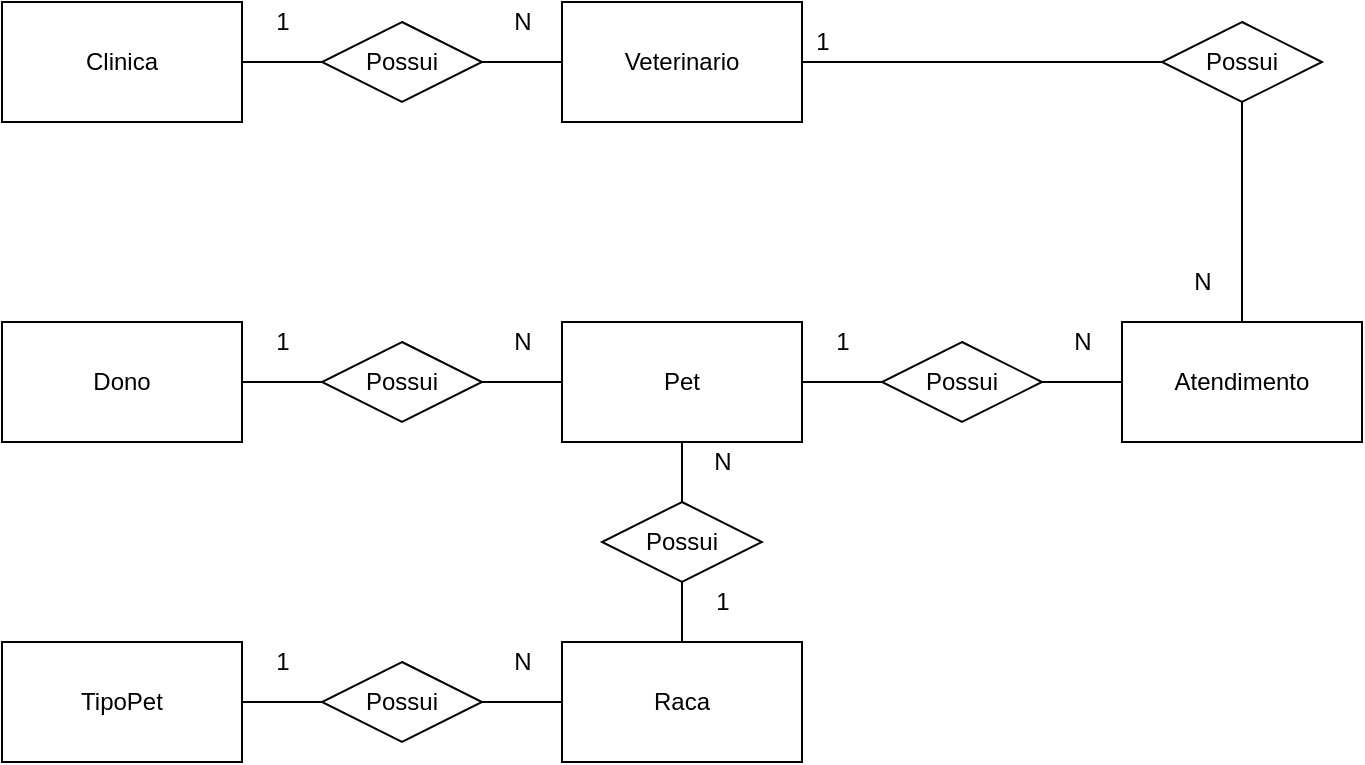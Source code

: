 <mxfile version="12.5.8" type="device" pages="2"><diagram id="ogxO0skLfenDMtudLpQN" name="Conceitual"><mxGraphModel dx="731" dy="429" grid="1" gridSize="10" guides="1" tooltips="1" connect="1" arrows="1" fold="1" page="1" pageScale="1" pageWidth="827" pageHeight="1169" math="0" shadow="0"><root><mxCell id="0"/><mxCell id="1" parent="0"/><mxCell id="xyBlKmj3z_xtf8f9GME4-9" style="edgeStyle=orthogonalEdgeStyle;rounded=0;orthogonalLoop=1;jettySize=auto;html=1;endArrow=none;endFill=0;" parent="1" source="xyBlKmj3z_xtf8f9GME4-1" target="xyBlKmj3z_xtf8f9GME4-8" edge="1"><mxGeometry relative="1" as="geometry"/></mxCell><mxCell id="xyBlKmj3z_xtf8f9GME4-1" value="Clinica" style="rounded=0;whiteSpace=wrap;html=1;" parent="1" vertex="1"><mxGeometry x="80" y="40" width="120" height="60" as="geometry"/></mxCell><mxCell id="xyBlKmj3z_xtf8f9GME4-31" style="edgeStyle=orthogonalEdgeStyle;rounded=0;orthogonalLoop=1;jettySize=auto;html=1;endArrow=none;endFill=0;" parent="1" source="xyBlKmj3z_xtf8f9GME4-2" target="xyBlKmj3z_xtf8f9GME4-28" edge="1"><mxGeometry relative="1" as="geometry"/></mxCell><mxCell id="xyBlKmj3z_xtf8f9GME4-2" value="Veterinario" style="rounded=0;whiteSpace=wrap;html=1;" parent="1" vertex="1"><mxGeometry x="360" y="40" width="120" height="60" as="geometry"/></mxCell><mxCell id="xyBlKmj3z_xtf8f9GME4-16" style="edgeStyle=orthogonalEdgeStyle;rounded=0;orthogonalLoop=1;jettySize=auto;html=1;endArrow=none;endFill=0;" parent="1" source="xyBlKmj3z_xtf8f9GME4-3" target="xyBlKmj3z_xtf8f9GME4-13" edge="1"><mxGeometry relative="1" as="geometry"/></mxCell><mxCell id="xyBlKmj3z_xtf8f9GME4-3" value="Dono" style="rounded=0;whiteSpace=wrap;html=1;" parent="1" vertex="1"><mxGeometry x="80" y="200" width="120" height="60" as="geometry"/></mxCell><mxCell id="xyBlKmj3z_xtf8f9GME4-21" style="edgeStyle=orthogonalEdgeStyle;rounded=0;orthogonalLoop=1;jettySize=auto;html=1;endArrow=none;endFill=0;" parent="1" source="xyBlKmj3z_xtf8f9GME4-4" target="xyBlKmj3z_xtf8f9GME4-18" edge="1"><mxGeometry relative="1" as="geometry"/></mxCell><mxCell id="xyBlKmj3z_xtf8f9GME4-4" value="TipoPet" style="rounded=0;whiteSpace=wrap;html=1;" parent="1" vertex="1"><mxGeometry x="80" y="360" width="120" height="60" as="geometry"/></mxCell><mxCell id="xyBlKmj3z_xtf8f9GME4-5" value="Raca" style="rounded=0;whiteSpace=wrap;html=1;" parent="1" vertex="1"><mxGeometry x="360" y="360" width="120" height="60" as="geometry"/></mxCell><mxCell id="xyBlKmj3z_xtf8f9GME4-24" style="edgeStyle=orthogonalEdgeStyle;rounded=0;orthogonalLoop=1;jettySize=auto;html=1;entryX=0.5;entryY=0;entryDx=0;entryDy=0;endArrow=none;endFill=0;" parent="1" source="xyBlKmj3z_xtf8f9GME4-6" target="xyBlKmj3z_xtf8f9GME4-23" edge="1"><mxGeometry relative="1" as="geometry"/></mxCell><mxCell id="xyBlKmj3z_xtf8f9GME4-39" style="edgeStyle=orthogonalEdgeStyle;rounded=0;orthogonalLoop=1;jettySize=auto;html=1;entryX=0;entryY=0.5;entryDx=0;entryDy=0;endArrow=none;endFill=0;" parent="1" source="xyBlKmj3z_xtf8f9GME4-6" target="xyBlKmj3z_xtf8f9GME4-36" edge="1"><mxGeometry relative="1" as="geometry"/></mxCell><mxCell id="xyBlKmj3z_xtf8f9GME4-6" value="Pet" style="rounded=0;whiteSpace=wrap;html=1;" parent="1" vertex="1"><mxGeometry x="360" y="200" width="120" height="60" as="geometry"/></mxCell><mxCell id="xyBlKmj3z_xtf8f9GME4-40" style="edgeStyle=orthogonalEdgeStyle;rounded=0;orthogonalLoop=1;jettySize=auto;html=1;endArrow=none;endFill=0;" parent="1" source="xyBlKmj3z_xtf8f9GME4-7" target="xyBlKmj3z_xtf8f9GME4-36" edge="1"><mxGeometry relative="1" as="geometry"/></mxCell><mxCell id="xyBlKmj3z_xtf8f9GME4-7" value="Atendimento" style="rounded=0;whiteSpace=wrap;html=1;" parent="1" vertex="1"><mxGeometry x="640" y="200" width="120" height="60" as="geometry"/></mxCell><mxCell id="xyBlKmj3z_xtf8f9GME4-10" style="edgeStyle=orthogonalEdgeStyle;rounded=0;orthogonalLoop=1;jettySize=auto;html=1;endArrow=none;endFill=0;" parent="1" source="xyBlKmj3z_xtf8f9GME4-8" target="xyBlKmj3z_xtf8f9GME4-2" edge="1"><mxGeometry relative="1" as="geometry"/></mxCell><mxCell id="xyBlKmj3z_xtf8f9GME4-8" value="Possui" style="rhombus;whiteSpace=wrap;html=1;" parent="1" vertex="1"><mxGeometry x="240" y="50" width="80" height="40" as="geometry"/></mxCell><mxCell id="xyBlKmj3z_xtf8f9GME4-11" value="1" style="text;html=1;align=center;verticalAlign=middle;resizable=0;points=[];autosize=1;" parent="1" vertex="1"><mxGeometry x="210" y="40" width="20" height="20" as="geometry"/></mxCell><mxCell id="xyBlKmj3z_xtf8f9GME4-12" value="N" style="text;html=1;align=center;verticalAlign=middle;resizable=0;points=[];autosize=1;" parent="1" vertex="1"><mxGeometry x="330" y="40" width="20" height="20" as="geometry"/></mxCell><mxCell id="xyBlKmj3z_xtf8f9GME4-17" style="edgeStyle=orthogonalEdgeStyle;rounded=0;orthogonalLoop=1;jettySize=auto;html=1;endArrow=none;endFill=0;" parent="1" source="xyBlKmj3z_xtf8f9GME4-13" target="xyBlKmj3z_xtf8f9GME4-6" edge="1"><mxGeometry relative="1" as="geometry"/></mxCell><mxCell id="xyBlKmj3z_xtf8f9GME4-13" value="Possui" style="rhombus;whiteSpace=wrap;html=1;" parent="1" vertex="1"><mxGeometry x="240" y="210" width="80" height="40" as="geometry"/></mxCell><mxCell id="xyBlKmj3z_xtf8f9GME4-14" value="1" style="text;html=1;align=center;verticalAlign=middle;resizable=0;points=[];autosize=1;" parent="1" vertex="1"><mxGeometry x="210" y="200" width="20" height="20" as="geometry"/></mxCell><mxCell id="xyBlKmj3z_xtf8f9GME4-15" value="N" style="text;html=1;align=center;verticalAlign=middle;resizable=0;points=[];autosize=1;" parent="1" vertex="1"><mxGeometry x="330" y="200" width="20" height="20" as="geometry"/></mxCell><mxCell id="xyBlKmj3z_xtf8f9GME4-22" style="edgeStyle=orthogonalEdgeStyle;rounded=0;orthogonalLoop=1;jettySize=auto;html=1;endArrow=none;endFill=0;" parent="1" source="xyBlKmj3z_xtf8f9GME4-18" target="xyBlKmj3z_xtf8f9GME4-5" edge="1"><mxGeometry relative="1" as="geometry"/></mxCell><mxCell id="xyBlKmj3z_xtf8f9GME4-18" value="Possui" style="rhombus;whiteSpace=wrap;html=1;" parent="1" vertex="1"><mxGeometry x="240" y="370" width="80" height="40" as="geometry"/></mxCell><mxCell id="xyBlKmj3z_xtf8f9GME4-19" value="1" style="text;html=1;align=center;verticalAlign=middle;resizable=0;points=[];autosize=1;" parent="1" vertex="1"><mxGeometry x="210" y="360" width="20" height="20" as="geometry"/></mxCell><mxCell id="xyBlKmj3z_xtf8f9GME4-20" value="N" style="text;html=1;align=center;verticalAlign=middle;resizable=0;points=[];autosize=1;" parent="1" vertex="1"><mxGeometry x="330" y="360" width="20" height="20" as="geometry"/></mxCell><mxCell id="xyBlKmj3z_xtf8f9GME4-25" style="edgeStyle=orthogonalEdgeStyle;rounded=0;orthogonalLoop=1;jettySize=auto;html=1;endArrow=none;endFill=0;" parent="1" source="xyBlKmj3z_xtf8f9GME4-23" target="xyBlKmj3z_xtf8f9GME4-5" edge="1"><mxGeometry relative="1" as="geometry"/></mxCell><mxCell id="xyBlKmj3z_xtf8f9GME4-23" value="Possui" style="rhombus;whiteSpace=wrap;html=1;" parent="1" vertex="1"><mxGeometry x="380" y="290" width="80" height="40" as="geometry"/></mxCell><mxCell id="xyBlKmj3z_xtf8f9GME4-26" value="1" style="text;html=1;align=center;verticalAlign=middle;resizable=0;points=[];autosize=1;" parent="1" vertex="1"><mxGeometry x="430" y="330" width="20" height="20" as="geometry"/></mxCell><mxCell id="xyBlKmj3z_xtf8f9GME4-27" value="N" style="text;html=1;align=center;verticalAlign=middle;resizable=0;points=[];autosize=1;" parent="1" vertex="1"><mxGeometry x="430" y="260" width="20" height="20" as="geometry"/></mxCell><mxCell id="xyBlKmj3z_xtf8f9GME4-35" style="edgeStyle=orthogonalEdgeStyle;rounded=0;orthogonalLoop=1;jettySize=auto;html=1;endArrow=none;endFill=0;" parent="1" source="xyBlKmj3z_xtf8f9GME4-28" target="xyBlKmj3z_xtf8f9GME4-7" edge="1"><mxGeometry relative="1" as="geometry"/></mxCell><mxCell id="xyBlKmj3z_xtf8f9GME4-28" value="Possui" style="rhombus;whiteSpace=wrap;html=1;" parent="1" vertex="1"><mxGeometry x="660" y="50" width="80" height="40" as="geometry"/></mxCell><mxCell id="xyBlKmj3z_xtf8f9GME4-29" value="1" style="text;html=1;align=center;verticalAlign=middle;resizable=0;points=[];autosize=1;" parent="1" vertex="1"><mxGeometry x="480" y="50" width="20" height="20" as="geometry"/></mxCell><mxCell id="xyBlKmj3z_xtf8f9GME4-30" value="N" style="text;html=1;align=center;verticalAlign=middle;resizable=0;points=[];autosize=1;" parent="1" vertex="1"><mxGeometry x="670" y="170" width="20" height="20" as="geometry"/></mxCell><mxCell id="xyBlKmj3z_xtf8f9GME4-36" value="Possui" style="rhombus;whiteSpace=wrap;html=1;" parent="1" vertex="1"><mxGeometry x="520" y="210" width="80" height="40" as="geometry"/></mxCell><mxCell id="xyBlKmj3z_xtf8f9GME4-37" value="1" style="text;html=1;align=center;verticalAlign=middle;resizable=0;points=[];autosize=1;" parent="1" vertex="1"><mxGeometry x="490" y="200" width="20" height="20" as="geometry"/></mxCell><mxCell id="xyBlKmj3z_xtf8f9GME4-38" value="N" style="text;html=1;align=center;verticalAlign=middle;resizable=0;points=[];autosize=1;" parent="1" vertex="1"><mxGeometry x="610" y="200" width="20" height="20" as="geometry"/></mxCell></root></mxGraphModel></diagram><diagram id="gk6ERHI9ESn1D6OWQBtR" name="Logico"><mxGraphModel dx="731" dy="429" grid="1" gridSize="10" guides="1" tooltips="1" connect="1" arrows="1" fold="1" page="1" pageScale="1" pageWidth="827" pageHeight="1169" math="0" shadow="0"><root><mxCell id="oYzvYc3jMlf9KRcuIgsZ-0"/><mxCell id="oYzvYc3jMlf9KRcuIgsZ-1" parent="oYzvYc3jMlf9KRcuIgsZ-0"/><mxCell id="oYzvYc3jMlf9KRcuIgsZ-2" value="Clinica" style="swimlane;fontStyle=0;childLayout=stackLayout;horizontal=1;startSize=26;fillColor=#e0e0e0;horizontalStack=0;resizeParent=1;resizeParentMax=0;resizeLast=0;collapsible=1;marginBottom=0;swimlaneFillColor=#ffffff;align=center;fontSize=14;" parent="oYzvYc3jMlf9KRcuIgsZ-1" vertex="1"><mxGeometry x="40" y="20" width="160" height="118" as="geometry"/></mxCell><mxCell id="oYzvYc3jMlf9KRcuIgsZ-3" value="IdClinica" style="shape=partialRectangle;top=0;left=0;right=0;bottom=1;align=left;verticalAlign=middle;fillColor=none;spacingLeft=34;spacingRight=4;overflow=hidden;rotatable=0;points=[[0,0.5],[1,0.5]];portConstraint=eastwest;dropTarget=0;fontStyle=5;fontSize=12;" parent="oYzvYc3jMlf9KRcuIgsZ-2" vertex="1"><mxGeometry y="26" width="160" height="30" as="geometry"/></mxCell><mxCell id="oYzvYc3jMlf9KRcuIgsZ-4" value="PK" style="shape=partialRectangle;top=0;left=0;bottom=0;fillColor=none;align=left;verticalAlign=middle;spacingLeft=4;spacingRight=4;overflow=hidden;rotatable=0;points=[];portConstraint=eastwest;part=1;fontSize=12;" parent="oYzvYc3jMlf9KRcuIgsZ-3" vertex="1" connectable="0"><mxGeometry width="30" height="30" as="geometry"/></mxCell><mxCell id="oYzvYc3jMlf9KRcuIgsZ-5" value="RazaoSocial" style="shape=partialRectangle;top=0;left=0;right=0;bottom=0;align=left;verticalAlign=top;fillColor=none;spacingLeft=34;spacingRight=4;overflow=hidden;rotatable=0;points=[[0,0.5],[1,0.5]];portConstraint=eastwest;dropTarget=0;fontSize=12;" parent="oYzvYc3jMlf9KRcuIgsZ-2" vertex="1"><mxGeometry y="56" width="160" height="26" as="geometry"/></mxCell><mxCell id="oYzvYc3jMlf9KRcuIgsZ-6" value="" style="shape=partialRectangle;top=0;left=0;bottom=0;fillColor=none;align=left;verticalAlign=top;spacingLeft=4;spacingRight=4;overflow=hidden;rotatable=0;points=[];portConstraint=eastwest;part=1;fontSize=12;" parent="oYzvYc3jMlf9KRcuIgsZ-5" vertex="1" connectable="0"><mxGeometry width="30" height="26" as="geometry"/></mxCell><mxCell id="oYzvYc3jMlf9KRcuIgsZ-7" value="Endereco" style="shape=partialRectangle;top=0;left=0;right=0;bottom=0;align=left;verticalAlign=top;fillColor=none;spacingLeft=34;spacingRight=4;overflow=hidden;rotatable=0;points=[[0,0.5],[1,0.5]];portConstraint=eastwest;dropTarget=0;fontSize=12;" parent="oYzvYc3jMlf9KRcuIgsZ-2" vertex="1"><mxGeometry y="82" width="160" height="26" as="geometry"/></mxCell><mxCell id="oYzvYc3jMlf9KRcuIgsZ-8" value="" style="shape=partialRectangle;top=0;left=0;bottom=0;fillColor=none;align=left;verticalAlign=top;spacingLeft=4;spacingRight=4;overflow=hidden;rotatable=0;points=[];portConstraint=eastwest;part=1;fontSize=12;" parent="oYzvYc3jMlf9KRcuIgsZ-7" vertex="1" connectable="0"><mxGeometry width="30" height="26" as="geometry"/></mxCell><mxCell id="oYzvYc3jMlf9KRcuIgsZ-11" value="" style="shape=partialRectangle;top=0;left=0;right=0;bottom=0;align=left;verticalAlign=top;fillColor=none;spacingLeft=34;spacingRight=4;overflow=hidden;rotatable=0;points=[[0,0.5],[1,0.5]];portConstraint=eastwest;dropTarget=0;fontSize=12;" parent="oYzvYc3jMlf9KRcuIgsZ-2" vertex="1"><mxGeometry y="108" width="160" height="10" as="geometry"/></mxCell><mxCell id="oYzvYc3jMlf9KRcuIgsZ-12" value="" style="shape=partialRectangle;top=0;left=0;bottom=0;fillColor=none;align=left;verticalAlign=top;spacingLeft=4;spacingRight=4;overflow=hidden;rotatable=0;points=[];portConstraint=eastwest;part=1;fontSize=12;" parent="oYzvYc3jMlf9KRcuIgsZ-11" vertex="1" connectable="0"><mxGeometry width="30" height="10" as="geometry"/></mxCell><mxCell id="oYzvYc3jMlf9KRcuIgsZ-13" value="Dono" style="swimlane;fontStyle=0;childLayout=stackLayout;horizontal=1;startSize=26;fillColor=#e0e0e0;horizontalStack=0;resizeParent=1;resizeParentMax=0;resizeLast=0;collapsible=1;marginBottom=0;swimlaneFillColor=#ffffff;align=center;fontSize=14;" parent="oYzvYc3jMlf9KRcuIgsZ-1" vertex="1"><mxGeometry x="40" y="180" width="160" height="92" as="geometry"/></mxCell><mxCell id="oYzvYc3jMlf9KRcuIgsZ-14" value="IdDono" style="shape=partialRectangle;top=0;left=0;right=0;bottom=1;align=left;verticalAlign=middle;fillColor=none;spacingLeft=34;spacingRight=4;overflow=hidden;rotatable=0;points=[[0,0.5],[1,0.5]];portConstraint=eastwest;dropTarget=0;fontStyle=5;fontSize=12;" parent="oYzvYc3jMlf9KRcuIgsZ-13" vertex="1"><mxGeometry y="26" width="160" height="30" as="geometry"/></mxCell><mxCell id="oYzvYc3jMlf9KRcuIgsZ-15" value="PK" style="shape=partialRectangle;top=0;left=0;bottom=0;fillColor=none;align=left;verticalAlign=middle;spacingLeft=4;spacingRight=4;overflow=hidden;rotatable=0;points=[];portConstraint=eastwest;part=1;fontSize=12;" parent="oYzvYc3jMlf9KRcuIgsZ-14" vertex="1" connectable="0"><mxGeometry width="30" height="30" as="geometry"/></mxCell><mxCell id="oYzvYc3jMlf9KRcuIgsZ-16" value="Nome" style="shape=partialRectangle;top=0;left=0;right=0;bottom=0;align=left;verticalAlign=top;fillColor=none;spacingLeft=34;spacingRight=4;overflow=hidden;rotatable=0;points=[[0,0.5],[1,0.5]];portConstraint=eastwest;dropTarget=0;fontSize=12;" parent="oYzvYc3jMlf9KRcuIgsZ-13" vertex="1"><mxGeometry y="56" width="160" height="26" as="geometry"/></mxCell><mxCell id="oYzvYc3jMlf9KRcuIgsZ-17" value="" style="shape=partialRectangle;top=0;left=0;bottom=0;fillColor=none;align=left;verticalAlign=top;spacingLeft=4;spacingRight=4;overflow=hidden;rotatable=0;points=[];portConstraint=eastwest;part=1;fontSize=12;" parent="oYzvYc3jMlf9KRcuIgsZ-16" vertex="1" connectable="0"><mxGeometry width="30" height="26" as="geometry"/></mxCell><mxCell id="oYzvYc3jMlf9KRcuIgsZ-22" value="" style="shape=partialRectangle;top=0;left=0;right=0;bottom=0;align=left;verticalAlign=top;fillColor=none;spacingLeft=34;spacingRight=4;overflow=hidden;rotatable=0;points=[[0,0.5],[1,0.5]];portConstraint=eastwest;dropTarget=0;fontSize=12;" parent="oYzvYc3jMlf9KRcuIgsZ-13" vertex="1"><mxGeometry y="82" width="160" height="10" as="geometry"/></mxCell><mxCell id="oYzvYc3jMlf9KRcuIgsZ-23" value="" style="shape=partialRectangle;top=0;left=0;bottom=0;fillColor=none;align=left;verticalAlign=top;spacingLeft=4;spacingRight=4;overflow=hidden;rotatable=0;points=[];portConstraint=eastwest;part=1;fontSize=12;" parent="oYzvYc3jMlf9KRcuIgsZ-22" vertex="1" connectable="0"><mxGeometry width="30" height="10" as="geometry"/></mxCell><mxCell id="oYzvYc3jMlf9KRcuIgsZ-24" value="TipoPet" style="swimlane;fontStyle=0;childLayout=stackLayout;horizontal=1;startSize=26;fillColor=#e0e0e0;horizontalStack=0;resizeParent=1;resizeParentMax=0;resizeLast=0;collapsible=1;marginBottom=0;swimlaneFillColor=#ffffff;align=center;fontSize=14;" parent="oYzvYc3jMlf9KRcuIgsZ-1" vertex="1"><mxGeometry x="40" y="380" width="160" height="82" as="geometry"/></mxCell><mxCell id="oYzvYc3jMlf9KRcuIgsZ-25" value="IdTipoPet" style="shape=partialRectangle;top=0;left=0;right=0;bottom=1;align=left;verticalAlign=middle;fillColor=none;spacingLeft=34;spacingRight=4;overflow=hidden;rotatable=0;points=[[0,0.5],[1,0.5]];portConstraint=eastwest;dropTarget=0;fontStyle=5;fontSize=12;" parent="oYzvYc3jMlf9KRcuIgsZ-24" vertex="1"><mxGeometry y="26" width="160" height="30" as="geometry"/></mxCell><mxCell id="oYzvYc3jMlf9KRcuIgsZ-26" value="PK" style="shape=partialRectangle;top=0;left=0;bottom=0;fillColor=none;align=left;verticalAlign=middle;spacingLeft=4;spacingRight=4;overflow=hidden;rotatable=0;points=[];portConstraint=eastwest;part=1;fontSize=12;" parent="oYzvYc3jMlf9KRcuIgsZ-25" vertex="1" connectable="0"><mxGeometry width="30" height="30" as="geometry"/></mxCell><mxCell id="oYzvYc3jMlf9KRcuIgsZ-27" value="Titulo" style="shape=partialRectangle;top=0;left=0;right=0;bottom=0;align=left;verticalAlign=top;fillColor=none;spacingLeft=34;spacingRight=4;overflow=hidden;rotatable=0;points=[[0,0.5],[1,0.5]];portConstraint=eastwest;dropTarget=0;fontSize=12;" parent="oYzvYc3jMlf9KRcuIgsZ-24" vertex="1"><mxGeometry y="56" width="160" height="26" as="geometry"/></mxCell><mxCell id="oYzvYc3jMlf9KRcuIgsZ-28" value="" style="shape=partialRectangle;top=0;left=0;bottom=0;fillColor=none;align=left;verticalAlign=top;spacingLeft=4;spacingRight=4;overflow=hidden;rotatable=0;points=[];portConstraint=eastwest;part=1;fontSize=12;" parent="oYzvYc3jMlf9KRcuIgsZ-27" vertex="1" connectable="0"><mxGeometry width="30" height="26" as="geometry"/></mxCell><mxCell id="oYzvYc3jMlf9KRcuIgsZ-35" value="Raca" style="swimlane;fontStyle=0;childLayout=stackLayout;horizontal=1;startSize=26;fillColor=#e0e0e0;horizontalStack=0;resizeParent=1;resizeParentMax=0;resizeLast=0;collapsible=1;marginBottom=0;swimlaneFillColor=#ffffff;align=center;fontSize=14;" parent="oYzvYc3jMlf9KRcuIgsZ-1" vertex="1"><mxGeometry x="280" y="380" width="160" height="112" as="geometry"/></mxCell><mxCell id="oYzvYc3jMlf9KRcuIgsZ-36" value="IdRaca" style="shape=partialRectangle;top=0;left=0;right=0;bottom=0;align=left;verticalAlign=middle;fillColor=none;spacingLeft=60;spacingRight=4;overflow=hidden;rotatable=0;points=[[0,0.5],[1,0.5]];portConstraint=eastwest;dropTarget=0;fontStyle=5;fontSize=12;" parent="oYzvYc3jMlf9KRcuIgsZ-35" vertex="1"><mxGeometry y="26" width="160" height="30" as="geometry"/></mxCell><mxCell id="oYzvYc3jMlf9KRcuIgsZ-37" value="PK" style="shape=partialRectangle;fontStyle=1;top=0;left=0;bottom=0;fillColor=none;align=left;verticalAlign=middle;spacingLeft=4;spacingRight=4;overflow=hidden;rotatable=0;points=[];portConstraint=eastwest;part=1;fontSize=12;" parent="oYzvYc3jMlf9KRcuIgsZ-36" vertex="1" connectable="0"><mxGeometry width="56" height="30" as="geometry"/></mxCell><mxCell id="oYzvYc3jMlf9KRcuIgsZ-38" value="IdTipoPet" style="shape=partialRectangle;top=0;left=0;right=0;bottom=1;align=left;verticalAlign=middle;fillColor=none;spacingLeft=60;spacingRight=4;overflow=hidden;rotatable=0;points=[[0,0.5],[1,0.5]];portConstraint=eastwest;dropTarget=0;fontStyle=5;fontSize=12;" parent="oYzvYc3jMlf9KRcuIgsZ-35" vertex="1"><mxGeometry y="56" width="160" height="30" as="geometry"/></mxCell><mxCell id="oYzvYc3jMlf9KRcuIgsZ-39" value="FK1" style="shape=partialRectangle;fontStyle=1;top=0;left=0;bottom=0;fillColor=none;align=left;verticalAlign=middle;spacingLeft=4;spacingRight=4;overflow=hidden;rotatable=0;points=[];portConstraint=eastwest;part=1;fontSize=12;" parent="oYzvYc3jMlf9KRcuIgsZ-38" vertex="1" connectable="0"><mxGeometry width="56" height="30" as="geometry"/></mxCell><mxCell id="oYzvYc3jMlf9KRcuIgsZ-40" value="Titulo" style="shape=partialRectangle;top=0;left=0;right=0;bottom=0;align=left;verticalAlign=top;fillColor=none;spacingLeft=60;spacingRight=4;overflow=hidden;rotatable=0;points=[[0,0.5],[1,0.5]];portConstraint=eastwest;dropTarget=0;fontSize=12;" parent="oYzvYc3jMlf9KRcuIgsZ-35" vertex="1"><mxGeometry y="86" width="160" height="26" as="geometry"/></mxCell><mxCell id="oYzvYc3jMlf9KRcuIgsZ-41" value="" style="shape=partialRectangle;top=0;left=0;bottom=0;fillColor=none;align=left;verticalAlign=top;spacingLeft=4;spacingRight=4;overflow=hidden;rotatable=0;points=[];portConstraint=eastwest;part=1;fontSize=12;" parent="oYzvYc3jMlf9KRcuIgsZ-40" vertex="1" connectable="0"><mxGeometry width="56" height="26" as="geometry"/></mxCell><mxCell id="oYzvYc3jMlf9KRcuIgsZ-42" value="Veterinario" style="swimlane;fontStyle=0;childLayout=stackLayout;horizontal=1;startSize=26;fillColor=#e0e0e0;horizontalStack=0;resizeParent=1;resizeParentMax=0;resizeLast=0;collapsible=1;marginBottom=0;swimlaneFillColor=#ffffff;align=center;fontSize=14;" parent="oYzvYc3jMlf9KRcuIgsZ-1" vertex="1"><mxGeometry x="280" y="23" width="160" height="138" as="geometry"/></mxCell><mxCell id="oYzvYc3jMlf9KRcuIgsZ-43" value="IdVet" style="shape=partialRectangle;top=0;left=0;right=0;bottom=0;align=left;verticalAlign=middle;fillColor=none;spacingLeft=60;spacingRight=4;overflow=hidden;rotatable=0;points=[[0,0.5],[1,0.5]];portConstraint=eastwest;dropTarget=0;fontStyle=5;fontSize=12;" parent="oYzvYc3jMlf9KRcuIgsZ-42" vertex="1"><mxGeometry y="26" width="160" height="30" as="geometry"/></mxCell><mxCell id="oYzvYc3jMlf9KRcuIgsZ-44" value="PK" style="shape=partialRectangle;fontStyle=1;top=0;left=0;bottom=0;fillColor=none;align=left;verticalAlign=middle;spacingLeft=4;spacingRight=4;overflow=hidden;rotatable=0;points=[];portConstraint=eastwest;part=1;fontSize=12;" parent="oYzvYc3jMlf9KRcuIgsZ-43" vertex="1" connectable="0"><mxGeometry width="56" height="30" as="geometry"/></mxCell><mxCell id="oYzvYc3jMlf9KRcuIgsZ-45" value="IdClinica" style="shape=partialRectangle;top=0;left=0;right=0;bottom=1;align=left;verticalAlign=middle;fillColor=none;spacingLeft=60;spacingRight=4;overflow=hidden;rotatable=0;points=[[0,0.5],[1,0.5]];portConstraint=eastwest;dropTarget=0;fontStyle=5;fontSize=12;" parent="oYzvYc3jMlf9KRcuIgsZ-42" vertex="1"><mxGeometry y="56" width="160" height="30" as="geometry"/></mxCell><mxCell id="oYzvYc3jMlf9KRcuIgsZ-46" value="FK1" style="shape=partialRectangle;fontStyle=1;top=0;left=0;bottom=0;fillColor=none;align=left;verticalAlign=middle;spacingLeft=4;spacingRight=4;overflow=hidden;rotatable=0;points=[];portConstraint=eastwest;part=1;fontSize=12;" parent="oYzvYc3jMlf9KRcuIgsZ-45" vertex="1" connectable="0"><mxGeometry width="56" height="30" as="geometry"/></mxCell><mxCell id="oYzvYc3jMlf9KRcuIgsZ-47" value="Nome" style="shape=partialRectangle;top=0;left=0;right=0;bottom=0;align=left;verticalAlign=top;fillColor=none;spacingLeft=60;spacingRight=4;overflow=hidden;rotatable=0;points=[[0,0.5],[1,0.5]];portConstraint=eastwest;dropTarget=0;fontSize=12;" parent="oYzvYc3jMlf9KRcuIgsZ-42" vertex="1"><mxGeometry y="86" width="160" height="26" as="geometry"/></mxCell><mxCell id="oYzvYc3jMlf9KRcuIgsZ-48" value="" style="shape=partialRectangle;top=0;left=0;bottom=0;fillColor=none;align=left;verticalAlign=top;spacingLeft=4;spacingRight=4;overflow=hidden;rotatable=0;points=[];portConstraint=eastwest;part=1;fontSize=12;" parent="oYzvYc3jMlf9KRcuIgsZ-47" vertex="1" connectable="0"><mxGeometry width="56" height="26" as="geometry"/></mxCell><mxCell id="oYzvYc3jMlf9KRcuIgsZ-49" value="CRMV" style="shape=partialRectangle;top=0;left=0;right=0;bottom=0;align=left;verticalAlign=top;fillColor=none;spacingLeft=60;spacingRight=4;overflow=hidden;rotatable=0;points=[[0,0.5],[1,0.5]];portConstraint=eastwest;dropTarget=0;fontSize=12;" parent="oYzvYc3jMlf9KRcuIgsZ-42" vertex="1"><mxGeometry y="112" width="160" height="26" as="geometry"/></mxCell><mxCell id="oYzvYc3jMlf9KRcuIgsZ-50" value="" style="shape=partialRectangle;top=0;left=0;bottom=0;fillColor=none;align=left;verticalAlign=top;spacingLeft=4;spacingRight=4;overflow=hidden;rotatable=0;points=[];portConstraint=eastwest;part=1;fontSize=12;" parent="oYzvYc3jMlf9KRcuIgsZ-49" vertex="1" connectable="0"><mxGeometry width="56" height="26" as="geometry"/></mxCell><mxCell id="oYzvYc3jMlf9KRcuIgsZ-51" value="Pet" style="swimlane;fontStyle=0;childLayout=stackLayout;horizontal=1;startSize=26;fillColor=#e0e0e0;horizontalStack=0;resizeParent=1;resizeParentMax=0;resizeLast=0;collapsible=1;marginBottom=0;swimlaneFillColor=#ffffff;align=center;fontSize=14;" parent="oYzvYc3jMlf9KRcuIgsZ-1" vertex="1"><mxGeometry x="280" y="180" width="160" height="168" as="geometry"/></mxCell><mxCell id="oYzvYc3jMlf9KRcuIgsZ-52" value="IdPet" style="shape=partialRectangle;top=0;left=0;right=0;bottom=0;align=left;verticalAlign=middle;fillColor=none;spacingLeft=60;spacingRight=4;overflow=hidden;rotatable=0;points=[[0,0.5],[1,0.5]];portConstraint=eastwest;dropTarget=0;fontStyle=5;fontSize=12;" parent="oYzvYc3jMlf9KRcuIgsZ-51" vertex="1"><mxGeometry y="26" width="160" height="30" as="geometry"/></mxCell><mxCell id="oYzvYc3jMlf9KRcuIgsZ-53" value="PK" style="shape=partialRectangle;fontStyle=1;top=0;left=0;bottom=0;fillColor=none;align=left;verticalAlign=middle;spacingLeft=4;spacingRight=4;overflow=hidden;rotatable=0;points=[];portConstraint=eastwest;part=1;fontSize=12;" parent="oYzvYc3jMlf9KRcuIgsZ-52" vertex="1" connectable="0"><mxGeometry width="56" height="30" as="geometry"/></mxCell><mxCell id="oYzvYc3jMlf9KRcuIgsZ-60" value="IdDono" style="shape=partialRectangle;top=0;left=0;right=0;bottom=0;align=left;verticalAlign=middle;fillColor=none;spacingLeft=60;spacingRight=4;overflow=hidden;rotatable=0;points=[[0,0.5],[1,0.5]];portConstraint=eastwest;dropTarget=0;fontStyle=5;fontSize=12;" parent="oYzvYc3jMlf9KRcuIgsZ-51" vertex="1"><mxGeometry y="56" width="160" height="30" as="geometry"/></mxCell><mxCell id="oYzvYc3jMlf9KRcuIgsZ-61" value="FK1" style="shape=partialRectangle;fontStyle=1;top=0;left=0;bottom=0;fillColor=none;align=left;verticalAlign=middle;spacingLeft=4;spacingRight=4;overflow=hidden;rotatable=0;points=[];portConstraint=eastwest;part=1;fontSize=12;" parent="oYzvYc3jMlf9KRcuIgsZ-60" vertex="1" connectable="0"><mxGeometry width="56" height="30" as="geometry"/></mxCell><mxCell id="oYzvYc3jMlf9KRcuIgsZ-54" value="IdRaca" style="shape=partialRectangle;top=0;left=0;right=0;bottom=1;align=left;verticalAlign=middle;fillColor=none;spacingLeft=60;spacingRight=4;overflow=hidden;rotatable=0;points=[[0,0.5],[1,0.5]];portConstraint=eastwest;dropTarget=0;fontStyle=5;fontSize=12;" parent="oYzvYc3jMlf9KRcuIgsZ-51" vertex="1"><mxGeometry y="86" width="160" height="30" as="geometry"/></mxCell><mxCell id="oYzvYc3jMlf9KRcuIgsZ-55" value="FK2" style="shape=partialRectangle;fontStyle=1;top=0;left=0;bottom=0;fillColor=none;align=left;verticalAlign=middle;spacingLeft=4;spacingRight=4;overflow=hidden;rotatable=0;points=[];portConstraint=eastwest;part=1;fontSize=12;" parent="oYzvYc3jMlf9KRcuIgsZ-54" vertex="1" connectable="0"><mxGeometry width="56" height="30" as="geometry"/></mxCell><mxCell id="oYzvYc3jMlf9KRcuIgsZ-56" value="Nome" style="shape=partialRectangle;top=0;left=0;right=0;bottom=0;align=left;verticalAlign=top;fillColor=none;spacingLeft=60;spacingRight=4;overflow=hidden;rotatable=0;points=[[0,0.5],[1,0.5]];portConstraint=eastwest;dropTarget=0;fontSize=12;" parent="oYzvYc3jMlf9KRcuIgsZ-51" vertex="1"><mxGeometry y="116" width="160" height="26" as="geometry"/></mxCell><mxCell id="oYzvYc3jMlf9KRcuIgsZ-57" value="" style="shape=partialRectangle;top=0;left=0;bottom=0;fillColor=none;align=left;verticalAlign=top;spacingLeft=4;spacingRight=4;overflow=hidden;rotatable=0;points=[];portConstraint=eastwest;part=1;fontSize=12;" parent="oYzvYc3jMlf9KRcuIgsZ-56" vertex="1" connectable="0"><mxGeometry width="56" height="26" as="geometry"/></mxCell><mxCell id="oYzvYc3jMlf9KRcuIgsZ-62" value="Telefone" style="shape=partialRectangle;top=0;left=0;right=0;bottom=0;align=left;verticalAlign=top;fillColor=none;spacingLeft=60;spacingRight=4;overflow=hidden;rotatable=0;points=[[0,0.5],[1,0.5]];portConstraint=eastwest;dropTarget=0;fontSize=12;" parent="oYzvYc3jMlf9KRcuIgsZ-51" vertex="1"><mxGeometry y="142" width="160" height="26" as="geometry"/></mxCell><mxCell id="oYzvYc3jMlf9KRcuIgsZ-63" value="" style="shape=partialRectangle;top=0;left=0;bottom=0;fillColor=none;align=left;verticalAlign=top;spacingLeft=4;spacingRight=4;overflow=hidden;rotatable=0;points=[];portConstraint=eastwest;part=1;fontSize=12;" parent="oYzvYc3jMlf9KRcuIgsZ-62" vertex="1" connectable="0"><mxGeometry width="56" height="26" as="geometry"/></mxCell><mxCell id="oYzvYc3jMlf9KRcuIgsZ-64" value="Atendimento" style="swimlane;fontStyle=0;childLayout=stackLayout;horizontal=1;startSize=26;fillColor=#e0e0e0;horizontalStack=0;resizeParent=1;resizeParentMax=0;resizeLast=0;collapsible=1;marginBottom=0;swimlaneFillColor=#ffffff;align=center;fontSize=14;" parent="oYzvYc3jMlf9KRcuIgsZ-1" vertex="1"><mxGeometry x="550" y="80" width="160" height="168" as="geometry"/></mxCell><mxCell id="oYzvYc3jMlf9KRcuIgsZ-65" value="IdAtendimento" style="shape=partialRectangle;top=0;left=0;right=0;bottom=0;align=left;verticalAlign=middle;fillColor=none;spacingLeft=60;spacingRight=4;overflow=hidden;rotatable=0;points=[[0,0.5],[1,0.5]];portConstraint=eastwest;dropTarget=0;fontStyle=5;fontSize=12;" parent="oYzvYc3jMlf9KRcuIgsZ-64" vertex="1"><mxGeometry y="26" width="160" height="30" as="geometry"/></mxCell><mxCell id="oYzvYc3jMlf9KRcuIgsZ-66" value="PK" style="shape=partialRectangle;fontStyle=1;top=0;left=0;bottom=0;fillColor=none;align=left;verticalAlign=middle;spacingLeft=4;spacingRight=4;overflow=hidden;rotatable=0;points=[];portConstraint=eastwest;part=1;fontSize=12;" parent="oYzvYc3jMlf9KRcuIgsZ-65" vertex="1" connectable="0"><mxGeometry width="56" height="30" as="geometry"/></mxCell><mxCell id="oYzvYc3jMlf9KRcuIgsZ-71" value="IdVet" style="shape=partialRectangle;top=0;left=0;right=0;bottom=0;align=left;verticalAlign=middle;fillColor=none;spacingLeft=60;spacingRight=4;overflow=hidden;rotatable=0;points=[[0,0.5],[1,0.5]];portConstraint=eastwest;dropTarget=0;fontStyle=5;fontSize=12;" parent="oYzvYc3jMlf9KRcuIgsZ-64" vertex="1"><mxGeometry y="56" width="160" height="30" as="geometry"/></mxCell><mxCell id="oYzvYc3jMlf9KRcuIgsZ-72" value="FK1" style="shape=partialRectangle;fontStyle=1;top=0;left=0;bottom=0;fillColor=none;align=left;verticalAlign=middle;spacingLeft=4;spacingRight=4;overflow=hidden;rotatable=0;points=[];portConstraint=eastwest;part=1;fontSize=12;" parent="oYzvYc3jMlf9KRcuIgsZ-71" vertex="1" connectable="0"><mxGeometry width="56" height="30" as="geometry"/></mxCell><mxCell id="oYzvYc3jMlf9KRcuIgsZ-67" value="IdPet" style="shape=partialRectangle;top=0;left=0;right=0;bottom=1;align=left;verticalAlign=middle;fillColor=none;spacingLeft=60;spacingRight=4;overflow=hidden;rotatable=0;points=[[0,0.5],[1,0.5]];portConstraint=eastwest;dropTarget=0;fontStyle=5;fontSize=12;" parent="oYzvYc3jMlf9KRcuIgsZ-64" vertex="1"><mxGeometry y="86" width="160" height="30" as="geometry"/></mxCell><mxCell id="oYzvYc3jMlf9KRcuIgsZ-68" value="FK2" style="shape=partialRectangle;fontStyle=1;top=0;left=0;bottom=0;fillColor=none;align=left;verticalAlign=middle;spacingLeft=4;spacingRight=4;overflow=hidden;rotatable=0;points=[];portConstraint=eastwest;part=1;fontSize=12;" parent="oYzvYc3jMlf9KRcuIgsZ-67" vertex="1" connectable="0"><mxGeometry width="56" height="30" as="geometry"/></mxCell><mxCell id="oYzvYc3jMlf9KRcuIgsZ-69" value="Data" style="shape=partialRectangle;top=0;left=0;right=0;bottom=0;align=left;verticalAlign=top;fillColor=none;spacingLeft=60;spacingRight=4;overflow=hidden;rotatable=0;points=[[0,0.5],[1,0.5]];portConstraint=eastwest;dropTarget=0;fontSize=12;" parent="oYzvYc3jMlf9KRcuIgsZ-64" vertex="1"><mxGeometry y="116" width="160" height="26" as="geometry"/></mxCell><mxCell id="oYzvYc3jMlf9KRcuIgsZ-70" value="" style="shape=partialRectangle;top=0;left=0;bottom=0;fillColor=none;align=left;verticalAlign=top;spacingLeft=4;spacingRight=4;overflow=hidden;rotatable=0;points=[];portConstraint=eastwest;part=1;fontSize=12;" parent="oYzvYc3jMlf9KRcuIgsZ-69" vertex="1" connectable="0"><mxGeometry width="56" height="26" as="geometry"/></mxCell><mxCell id="oYzvYc3jMlf9KRcuIgsZ-73" value="Descricao" style="shape=partialRectangle;top=0;left=0;right=0;bottom=0;align=left;verticalAlign=top;fillColor=none;spacingLeft=60;spacingRight=4;overflow=hidden;rotatable=0;points=[[0,0.5],[1,0.5]];portConstraint=eastwest;dropTarget=0;fontSize=12;" parent="oYzvYc3jMlf9KRcuIgsZ-64" vertex="1"><mxGeometry y="142" width="160" height="26" as="geometry"/></mxCell><mxCell id="oYzvYc3jMlf9KRcuIgsZ-74" value="" style="shape=partialRectangle;top=0;left=0;bottom=0;fillColor=none;align=left;verticalAlign=top;spacingLeft=4;spacingRight=4;overflow=hidden;rotatable=0;points=[];portConstraint=eastwest;part=1;fontSize=12;" parent="oYzvYc3jMlf9KRcuIgsZ-73" vertex="1" connectable="0"><mxGeometry width="56" height="26" as="geometry"/></mxCell><mxCell id="oYzvYc3jMlf9KRcuIgsZ-75" value="" style="edgeStyle=entityRelationEdgeStyle;fontSize=12;html=1;endArrow=ERoneToMany;" parent="oYzvYc3jMlf9KRcuIgsZ-1" source="oYzvYc3jMlf9KRcuIgsZ-3" target="oYzvYc3jMlf9KRcuIgsZ-45" edge="1"><mxGeometry width="100" height="100" relative="1" as="geometry"><mxPoint x="510" y="120" as="sourcePoint"/><mxPoint x="610" y="20" as="targetPoint"/></mxGeometry></mxCell><mxCell id="oYzvYc3jMlf9KRcuIgsZ-79" value="" style="edgeStyle=entityRelationEdgeStyle;fontSize=12;html=1;endArrow=ERoneToMany;" parent="oYzvYc3jMlf9KRcuIgsZ-1" source="oYzvYc3jMlf9KRcuIgsZ-14" target="oYzvYc3jMlf9KRcuIgsZ-60" edge="1"><mxGeometry width="100" height="100" relative="1" as="geometry"><mxPoint x="530" y="62.5" as="sourcePoint"/><mxPoint x="610" y="95.5" as="targetPoint"/></mxGeometry></mxCell><mxCell id="oYzvYc3jMlf9KRcuIgsZ-80" value="" style="edgeStyle=entityRelationEdgeStyle;fontSize=12;html=1;endArrow=ERoneToMany;" parent="oYzvYc3jMlf9KRcuIgsZ-1" source="oYzvYc3jMlf9KRcuIgsZ-25" target="oYzvYc3jMlf9KRcuIgsZ-38" edge="1"><mxGeometry width="100" height="100" relative="1" as="geometry"><mxPoint x="550" y="400.0" as="sourcePoint"/><mxPoint x="630" y="430.0" as="targetPoint"/></mxGeometry></mxCell><mxCell id="oYzvYc3jMlf9KRcuIgsZ-81" value="" style="edgeStyle=entityRelationEdgeStyle;fontSize=12;html=1;endArrow=ERoneToMany;" parent="oYzvYc3jMlf9KRcuIgsZ-1" source="oYzvYc3jMlf9KRcuIgsZ-36" target="oYzvYc3jMlf9KRcuIgsZ-54" edge="1"><mxGeometry width="100" height="100" relative="1" as="geometry"><mxPoint x="490" y="400.0" as="sourcePoint"/><mxPoint x="570" y="430.0" as="targetPoint"/></mxGeometry></mxCell><mxCell id="oYzvYc3jMlf9KRcuIgsZ-82" value="" style="edgeStyle=entityRelationEdgeStyle;fontSize=12;html=1;endArrow=ERoneToMany;" parent="oYzvYc3jMlf9KRcuIgsZ-1" source="oYzvYc3jMlf9KRcuIgsZ-43" target="oYzvYc3jMlf9KRcuIgsZ-71" edge="1"><mxGeometry width="100" height="100" relative="1" as="geometry"><mxPoint x="550" y="160.0" as="sourcePoint"/><mxPoint x="550" y="20.0" as="targetPoint"/></mxGeometry></mxCell><mxCell id="oYzvYc3jMlf9KRcuIgsZ-83" value="" style="edgeStyle=entityRelationEdgeStyle;fontSize=12;html=1;endArrow=ERoneToMany;" parent="oYzvYc3jMlf9KRcuIgsZ-1" source="oYzvYc3jMlf9KRcuIgsZ-52" target="oYzvYc3jMlf9KRcuIgsZ-67" edge="1"><mxGeometry width="100" height="100" relative="1" as="geometry"><mxPoint x="500" y="272" as="sourcePoint"/><mxPoint x="610" y="359" as="targetPoint"/></mxGeometry></mxCell></root></mxGraphModel></diagram></mxfile>